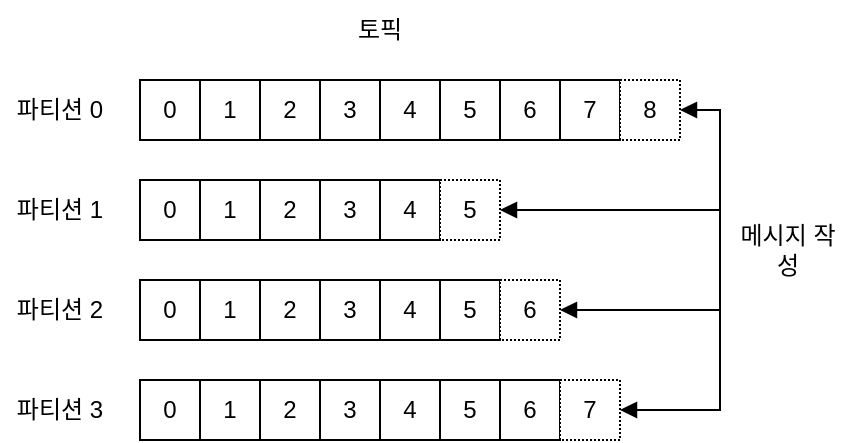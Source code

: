 <mxfile version="22.1.2" type="device">
  <diagram name="페이지-1" id="M6I5tUljnRn3YwYUCAH9">
    <mxGraphModel dx="980" dy="894" grid="1" gridSize="10" guides="1" tooltips="1" connect="1" arrows="1" fold="1" page="1" pageScale="1" pageWidth="827" pageHeight="1169" math="0" shadow="0">
      <root>
        <mxCell id="0" />
        <mxCell id="1" parent="0" />
        <mxCell id="eTs3nGpHevdU2cRCxsVE-1" value="0" style="rounded=0;whiteSpace=wrap;html=1;" vertex="1" parent="1">
          <mxGeometry x="120" y="160" width="30" height="30" as="geometry" />
        </mxCell>
        <mxCell id="eTs3nGpHevdU2cRCxsVE-2" value="1" style="rounded=0;whiteSpace=wrap;html=1;" vertex="1" parent="1">
          <mxGeometry x="150" y="160" width="30" height="30" as="geometry" />
        </mxCell>
        <mxCell id="eTs3nGpHevdU2cRCxsVE-3" value="2" style="rounded=0;whiteSpace=wrap;html=1;" vertex="1" parent="1">
          <mxGeometry x="180" y="160" width="30" height="30" as="geometry" />
        </mxCell>
        <mxCell id="eTs3nGpHevdU2cRCxsVE-4" value="3" style="rounded=0;whiteSpace=wrap;html=1;" vertex="1" parent="1">
          <mxGeometry x="210" y="160" width="30" height="30" as="geometry" />
        </mxCell>
        <mxCell id="eTs3nGpHevdU2cRCxsVE-5" value="4" style="rounded=0;whiteSpace=wrap;html=1;" vertex="1" parent="1">
          <mxGeometry x="240" y="160" width="30" height="30" as="geometry" />
        </mxCell>
        <mxCell id="eTs3nGpHevdU2cRCxsVE-6" value="0" style="rounded=0;whiteSpace=wrap;html=1;" vertex="1" parent="1">
          <mxGeometry x="120" y="210" width="30" height="30" as="geometry" />
        </mxCell>
        <mxCell id="eTs3nGpHevdU2cRCxsVE-7" value="1" style="rounded=0;whiteSpace=wrap;html=1;" vertex="1" parent="1">
          <mxGeometry x="150" y="210" width="30" height="30" as="geometry" />
        </mxCell>
        <mxCell id="eTs3nGpHevdU2cRCxsVE-8" value="2" style="rounded=0;whiteSpace=wrap;html=1;" vertex="1" parent="1">
          <mxGeometry x="180" y="210" width="30" height="30" as="geometry" />
        </mxCell>
        <mxCell id="eTs3nGpHevdU2cRCxsVE-9" value="3" style="rounded=0;whiteSpace=wrap;html=1;" vertex="1" parent="1">
          <mxGeometry x="210" y="210" width="30" height="30" as="geometry" />
        </mxCell>
        <mxCell id="eTs3nGpHevdU2cRCxsVE-10" value="4" style="rounded=0;whiteSpace=wrap;html=1;" vertex="1" parent="1">
          <mxGeometry x="240" y="210" width="30" height="30" as="geometry" />
        </mxCell>
        <mxCell id="eTs3nGpHevdU2cRCxsVE-11" value="0" style="rounded=0;whiteSpace=wrap;html=1;" vertex="1" parent="1">
          <mxGeometry x="120" y="260" width="30" height="30" as="geometry" />
        </mxCell>
        <mxCell id="eTs3nGpHevdU2cRCxsVE-12" value="1" style="rounded=0;whiteSpace=wrap;html=1;" vertex="1" parent="1">
          <mxGeometry x="150" y="260" width="30" height="30" as="geometry" />
        </mxCell>
        <mxCell id="eTs3nGpHevdU2cRCxsVE-13" value="2" style="rounded=0;whiteSpace=wrap;html=1;" vertex="1" parent="1">
          <mxGeometry x="180" y="260" width="30" height="30" as="geometry" />
        </mxCell>
        <mxCell id="eTs3nGpHevdU2cRCxsVE-14" value="3" style="rounded=0;whiteSpace=wrap;html=1;" vertex="1" parent="1">
          <mxGeometry x="210" y="260" width="30" height="30" as="geometry" />
        </mxCell>
        <mxCell id="eTs3nGpHevdU2cRCxsVE-15" value="4" style="rounded=0;whiteSpace=wrap;html=1;" vertex="1" parent="1">
          <mxGeometry x="240" y="260" width="30" height="30" as="geometry" />
        </mxCell>
        <mxCell id="eTs3nGpHevdU2cRCxsVE-16" value="0" style="rounded=0;whiteSpace=wrap;html=1;" vertex="1" parent="1">
          <mxGeometry x="120" y="310" width="30" height="30" as="geometry" />
        </mxCell>
        <mxCell id="eTs3nGpHevdU2cRCxsVE-17" value="1" style="rounded=0;whiteSpace=wrap;html=1;" vertex="1" parent="1">
          <mxGeometry x="150" y="310" width="30" height="30" as="geometry" />
        </mxCell>
        <mxCell id="eTs3nGpHevdU2cRCxsVE-18" value="2" style="rounded=0;whiteSpace=wrap;html=1;" vertex="1" parent="1">
          <mxGeometry x="180" y="310" width="30" height="30" as="geometry" />
        </mxCell>
        <mxCell id="eTs3nGpHevdU2cRCxsVE-19" value="3" style="rounded=0;whiteSpace=wrap;html=1;" vertex="1" parent="1">
          <mxGeometry x="210" y="310" width="30" height="30" as="geometry" />
        </mxCell>
        <mxCell id="eTs3nGpHevdU2cRCxsVE-20" value="4" style="rounded=0;whiteSpace=wrap;html=1;" vertex="1" parent="1">
          <mxGeometry x="240" y="310" width="30" height="30" as="geometry" />
        </mxCell>
        <mxCell id="eTs3nGpHevdU2cRCxsVE-21" value="5" style="rounded=0;whiteSpace=wrap;html=1;" vertex="1" parent="1">
          <mxGeometry x="270" y="160" width="30" height="30" as="geometry" />
        </mxCell>
        <mxCell id="eTs3nGpHevdU2cRCxsVE-22" value="5" style="rounded=0;whiteSpace=wrap;html=1;" vertex="1" parent="1">
          <mxGeometry x="270" y="260" width="30" height="30" as="geometry" />
        </mxCell>
        <mxCell id="eTs3nGpHevdU2cRCxsVE-23" value="5" style="rounded=0;whiteSpace=wrap;html=1;" vertex="1" parent="1">
          <mxGeometry x="270" y="310" width="30" height="30" as="geometry" />
        </mxCell>
        <mxCell id="eTs3nGpHevdU2cRCxsVE-24" value="6" style="rounded=0;whiteSpace=wrap;html=1;" vertex="1" parent="1">
          <mxGeometry x="300" y="310" width="30" height="30" as="geometry" />
        </mxCell>
        <mxCell id="eTs3nGpHevdU2cRCxsVE-25" value="6" style="rounded=0;whiteSpace=wrap;html=1;" vertex="1" parent="1">
          <mxGeometry x="300" y="160" width="30" height="30" as="geometry" />
        </mxCell>
        <mxCell id="eTs3nGpHevdU2cRCxsVE-26" value="7" style="rounded=0;whiteSpace=wrap;html=1;" vertex="1" parent="1">
          <mxGeometry x="330" y="160" width="30" height="30" as="geometry" />
        </mxCell>
        <mxCell id="eTs3nGpHevdU2cRCxsVE-27" value="5" style="rounded=0;whiteSpace=wrap;html=1;dashed=1;dashPattern=1 1;" vertex="1" parent="1">
          <mxGeometry x="270" y="210" width="30" height="30" as="geometry" />
        </mxCell>
        <mxCell id="eTs3nGpHevdU2cRCxsVE-28" value="6" style="rounded=0;whiteSpace=wrap;html=1;dashed=1;dashPattern=1 1;" vertex="1" parent="1">
          <mxGeometry x="300" y="260" width="30" height="30" as="geometry" />
        </mxCell>
        <mxCell id="eTs3nGpHevdU2cRCxsVE-29" value="7" style="rounded=0;whiteSpace=wrap;html=1;dashed=1;dashPattern=1 1;" vertex="1" parent="1">
          <mxGeometry x="330" y="310" width="30" height="30" as="geometry" />
        </mxCell>
        <mxCell id="eTs3nGpHevdU2cRCxsVE-37" style="edgeStyle=orthogonalEdgeStyle;rounded=0;orthogonalLoop=1;jettySize=auto;html=1;entryX=1;entryY=0.5;entryDx=0;entryDy=0;startArrow=block;startFill=1;endArrow=block;endFill=1;" edge="1" parent="1" source="eTs3nGpHevdU2cRCxsVE-30" target="eTs3nGpHevdU2cRCxsVE-29">
          <mxGeometry relative="1" as="geometry">
            <Array as="points">
              <mxPoint x="410" y="175" />
              <mxPoint x="410" y="325" />
            </Array>
          </mxGeometry>
        </mxCell>
        <mxCell id="eTs3nGpHevdU2cRCxsVE-30" value="8" style="rounded=0;whiteSpace=wrap;html=1;dashed=1;dashPattern=1 1;" vertex="1" parent="1">
          <mxGeometry x="360" y="160" width="30" height="30" as="geometry" />
        </mxCell>
        <mxCell id="eTs3nGpHevdU2cRCxsVE-31" value="파티션 0" style="text;html=1;strokeColor=none;fillColor=none;align=center;verticalAlign=middle;whiteSpace=wrap;rounded=0;" vertex="1" parent="1">
          <mxGeometry x="50" y="160" width="60" height="30" as="geometry" />
        </mxCell>
        <mxCell id="eTs3nGpHevdU2cRCxsVE-32" value="파티션 1" style="text;html=1;strokeColor=none;fillColor=none;align=center;verticalAlign=middle;whiteSpace=wrap;rounded=0;" vertex="1" parent="1">
          <mxGeometry x="50" y="210" width="60" height="30" as="geometry" />
        </mxCell>
        <mxCell id="eTs3nGpHevdU2cRCxsVE-33" value="파티션 2" style="text;html=1;strokeColor=none;fillColor=none;align=center;verticalAlign=middle;whiteSpace=wrap;rounded=0;" vertex="1" parent="1">
          <mxGeometry x="50" y="260" width="60" height="30" as="geometry" />
        </mxCell>
        <mxCell id="eTs3nGpHevdU2cRCxsVE-34" value="파티션 3" style="text;html=1;strokeColor=none;fillColor=none;align=center;verticalAlign=middle;whiteSpace=wrap;rounded=0;" vertex="1" parent="1">
          <mxGeometry x="50" y="310" width="60" height="30" as="geometry" />
        </mxCell>
        <mxCell id="eTs3nGpHevdU2cRCxsVE-35" value="토픽" style="text;html=1;strokeColor=none;fillColor=none;align=center;verticalAlign=middle;whiteSpace=wrap;rounded=0;" vertex="1" parent="1">
          <mxGeometry x="210" y="120" width="60" height="30" as="geometry" />
        </mxCell>
        <mxCell id="eTs3nGpHevdU2cRCxsVE-38" value="" style="endArrow=block;html=1;rounded=0;entryX=1;entryY=0.5;entryDx=0;entryDy=0;endFill=1;" edge="1" parent="1" target="eTs3nGpHevdU2cRCxsVE-27">
          <mxGeometry width="50" height="50" relative="1" as="geometry">
            <mxPoint x="410" y="225" as="sourcePoint" />
            <mxPoint x="440" y="430" as="targetPoint" />
          </mxGeometry>
        </mxCell>
        <mxCell id="eTs3nGpHevdU2cRCxsVE-39" value="" style="endArrow=block;html=1;rounded=0;entryX=1;entryY=0.5;entryDx=0;entryDy=0;endFill=1;" edge="1" parent="1" target="eTs3nGpHevdU2cRCxsVE-28">
          <mxGeometry width="50" height="50" relative="1" as="geometry">
            <mxPoint x="410" y="275" as="sourcePoint" />
            <mxPoint x="440" y="430" as="targetPoint" />
          </mxGeometry>
        </mxCell>
        <mxCell id="eTs3nGpHevdU2cRCxsVE-40" value="메시지 작성" style="text;html=1;strokeColor=none;fillColor=none;align=center;verticalAlign=middle;whiteSpace=wrap;rounded=0;" vertex="1" parent="1">
          <mxGeometry x="414" y="230" width="60" height="30" as="geometry" />
        </mxCell>
      </root>
    </mxGraphModel>
  </diagram>
</mxfile>
